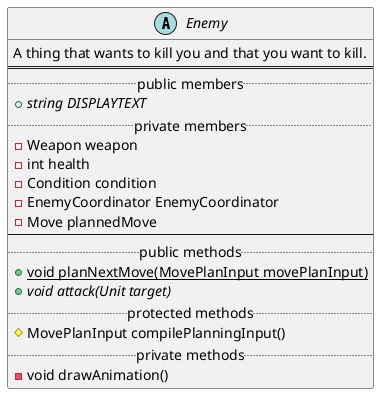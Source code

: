 @startuml;

abstract class Enemy {
    A thing that wants to kill you and that you want to kill.
    ==
    .. public members ..
    + {abstract} string DISPLAYTEXT
    .. private members ..
    - Weapon weapon
    - int health
    - Condition condition
    - EnemyCoordinator EnemyCoordinator
    - Move plannedMove
    --
    .. public methods ..
    + {static} void planNextMove(MovePlanInput movePlanInput)
    + {abstract} void attack(Unit target)
    .. protected methods ..
    # MovePlanInput compilePlanningInput()
    .. private methods ..
    - void drawAnimation()
}

@enduml;
